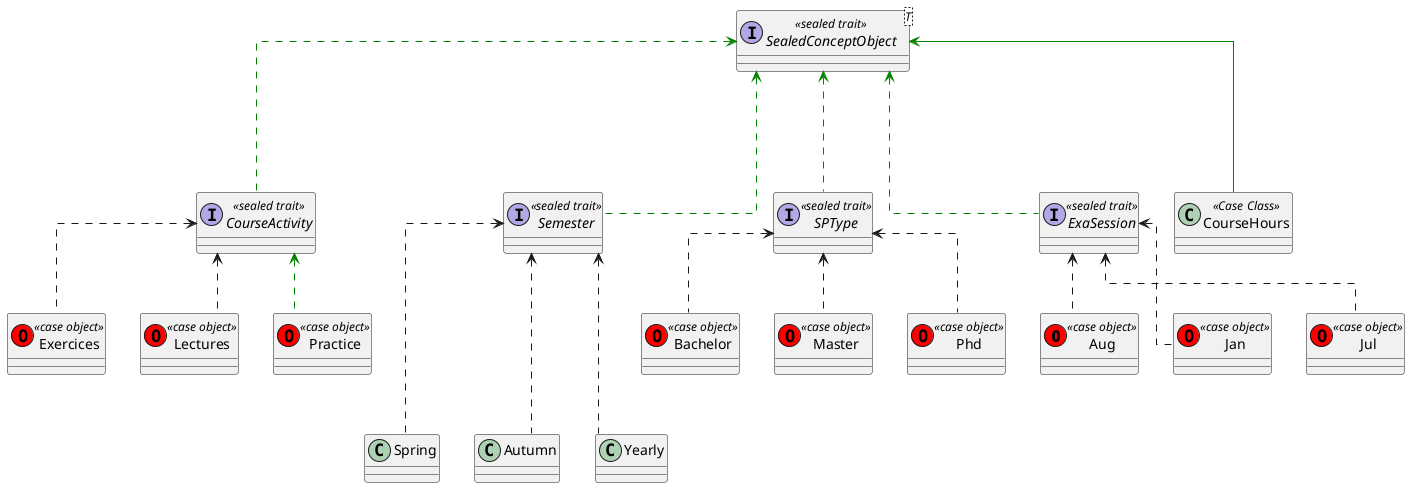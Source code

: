 @startuml
skinparam linetype ortho

entity Aug <<(O,red) case object>>
entity Bachelor <<(O,red) case object>>
interface CourseActivity << sealed trait >>
class CourseHours << Case Class >>
interface ExaSession << sealed trait >>
entity Exercices <<(O,red) case object>>

entity Jan <<(O,red) case object>>

entity Jul <<(O,red) case object>>

entity Lectures <<(O,red) case object>>
entity Master <<(O,red) case object>>
entity Phd <<(O,red) case object>>
entity Practice <<(O,red) case object>>
interface SPType << sealed trait >>
interface SealedConceptObject<T> << sealed trait >>
interface Semester << sealed trait >>

Jan               --[dashed]up>  ExaSession          
Aug               --[dashed]up>  ExaSession          
Jul               --[dashed]up>  ExaSession          
Bachelor          --[dashed]up>  SPType              
Master            --[dashed]up>  SPType              
Phd               --[dashed]up>  SPType              
Semester          --[#008200,dashed]up->  SealedConceptObject 
Spring            --[dashed]up->  Semester
Autumn            --[dashed]up->  Semester
Yearly            --[dashed]up->  Semester
ExaSession        --[#008200,dashed]up->  SealedConceptObject 
Lectures          --[dashed]up>   CourseActivity
Exercices         --[dashed]up>   CourseActivity  
Practice          --[#008200,dashed]up>   CourseActivity
SPType            --[#008200,dashed]up->  SealedConceptObject 
CourseHours       --[#008200]up->  SealedConceptObject
CourseActivity    --[#008200,dashed]up->  SealedConceptObject
@enduml
